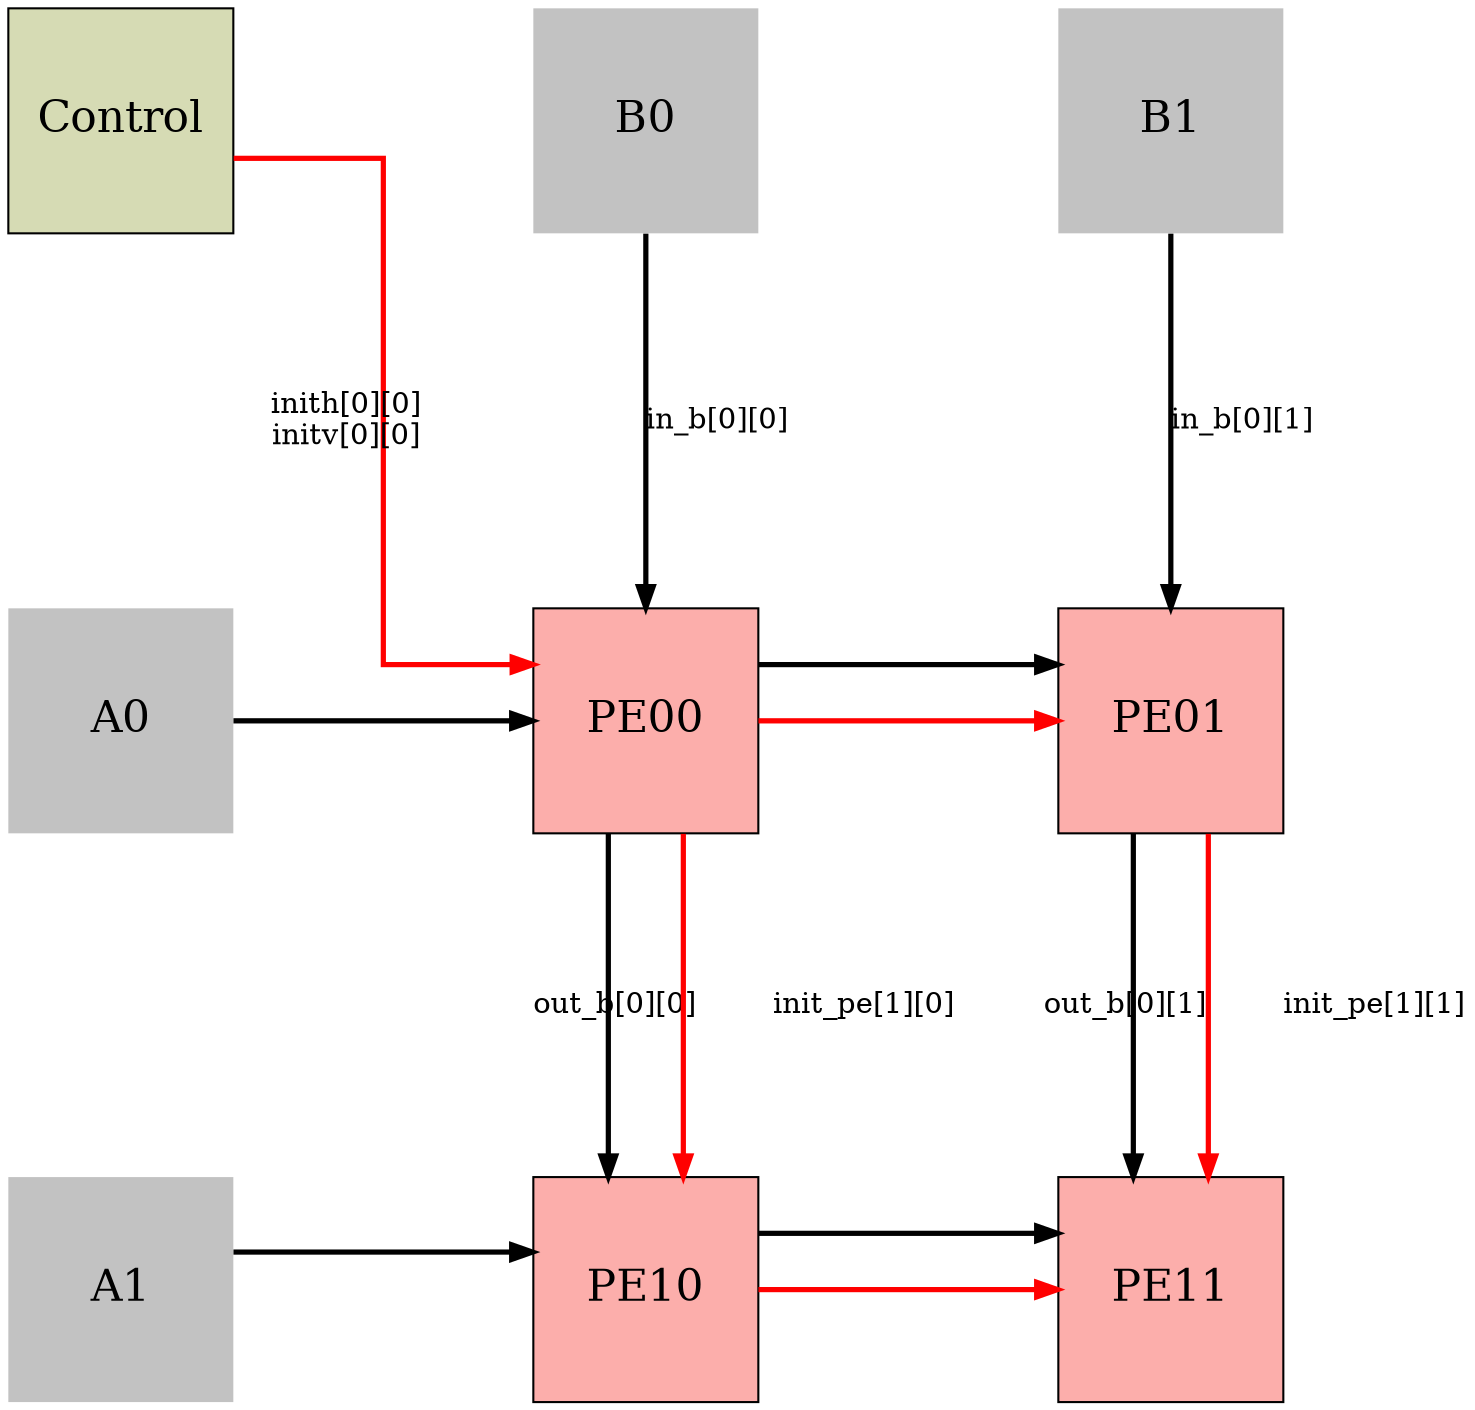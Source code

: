 // apt-get install graphviz
// dot -Tpdf lab3.dot > lab3.pdf
digraph lab3 {
  splines=ortho
  edge [minlen=4,penwidth=2.5];
  node [fixedsize=true, width=1.5, height=1.5, shape = square, style="filled",
       fillcolor="#F9706B90", fontsize=21]; PE00 PE01 PE10 PE11;
  node [fixedsize=true, width=1.5, height=1.5, shape = square, style="filled",
       fillcolor="#D6DBB4", fontsize=21]; Z;
  node [fixedsize=true, width=1.5, height=1.5, shape = square, style="filled",
       fillcolor="#99999999",color="#00000000", penwidth=2.5, fontsize=21]; A0 A1 B0 B1;
  // layout hints
  // connections
  Z [label="Control"]; // dummy node
  PE00 [label="PE00"];
  PE01 [label="PE01"];
  PE10 [label="PE10"];
  PE11 [label="PE11"];
  A0 -> PE00 [label = "in_a[0][0]" ];
  A1 -> PE10 [label = "in_a[1][0]" ];
  B0 -> PE00 [label = "in_b[0][0]" ];
  B1 -> PE01 [label = "in_b[0][1]" ];
  PE00 -> PE01 [ label = "out_a[0][0]" ];
  PE00 -> PE10 [ label = "out_b[0][0]" ];
  PE01 -> PE11 [ label = "out_b[0][1]" ];
  PE10 -> PE11 [ label = "out_a[1][0]" ];
  Z -> PE00 [label="inith[0][0]\ninitv[0][0]", color="red"];
  //Z -> PE00 [label="inith[0][0]", color="red"];
  //Z -> PE00 [label="initv[0][0]", color="red"];
  PE00 -> PE01 [ label = "init_pe[0][1]", color="red" ];
  PE00 -> PE10 [ label = "init_pe[1][0]", color="red" ];
  PE10 -> PE11 [ label = "init_pe[1][1]", color="red" ];
  PE01 -> PE11 [ label = "init_pe[1][1]", color="red" ];
  {rank=same; A0 -> PE00 -> PE01 [style=invis,minlen=4]}
  {rank=same; A1 -> PE10 -> PE11 [style=invis,minlen=4]}
  {rank=same; Z -> B0 -> B1 [style=invis]}
}
